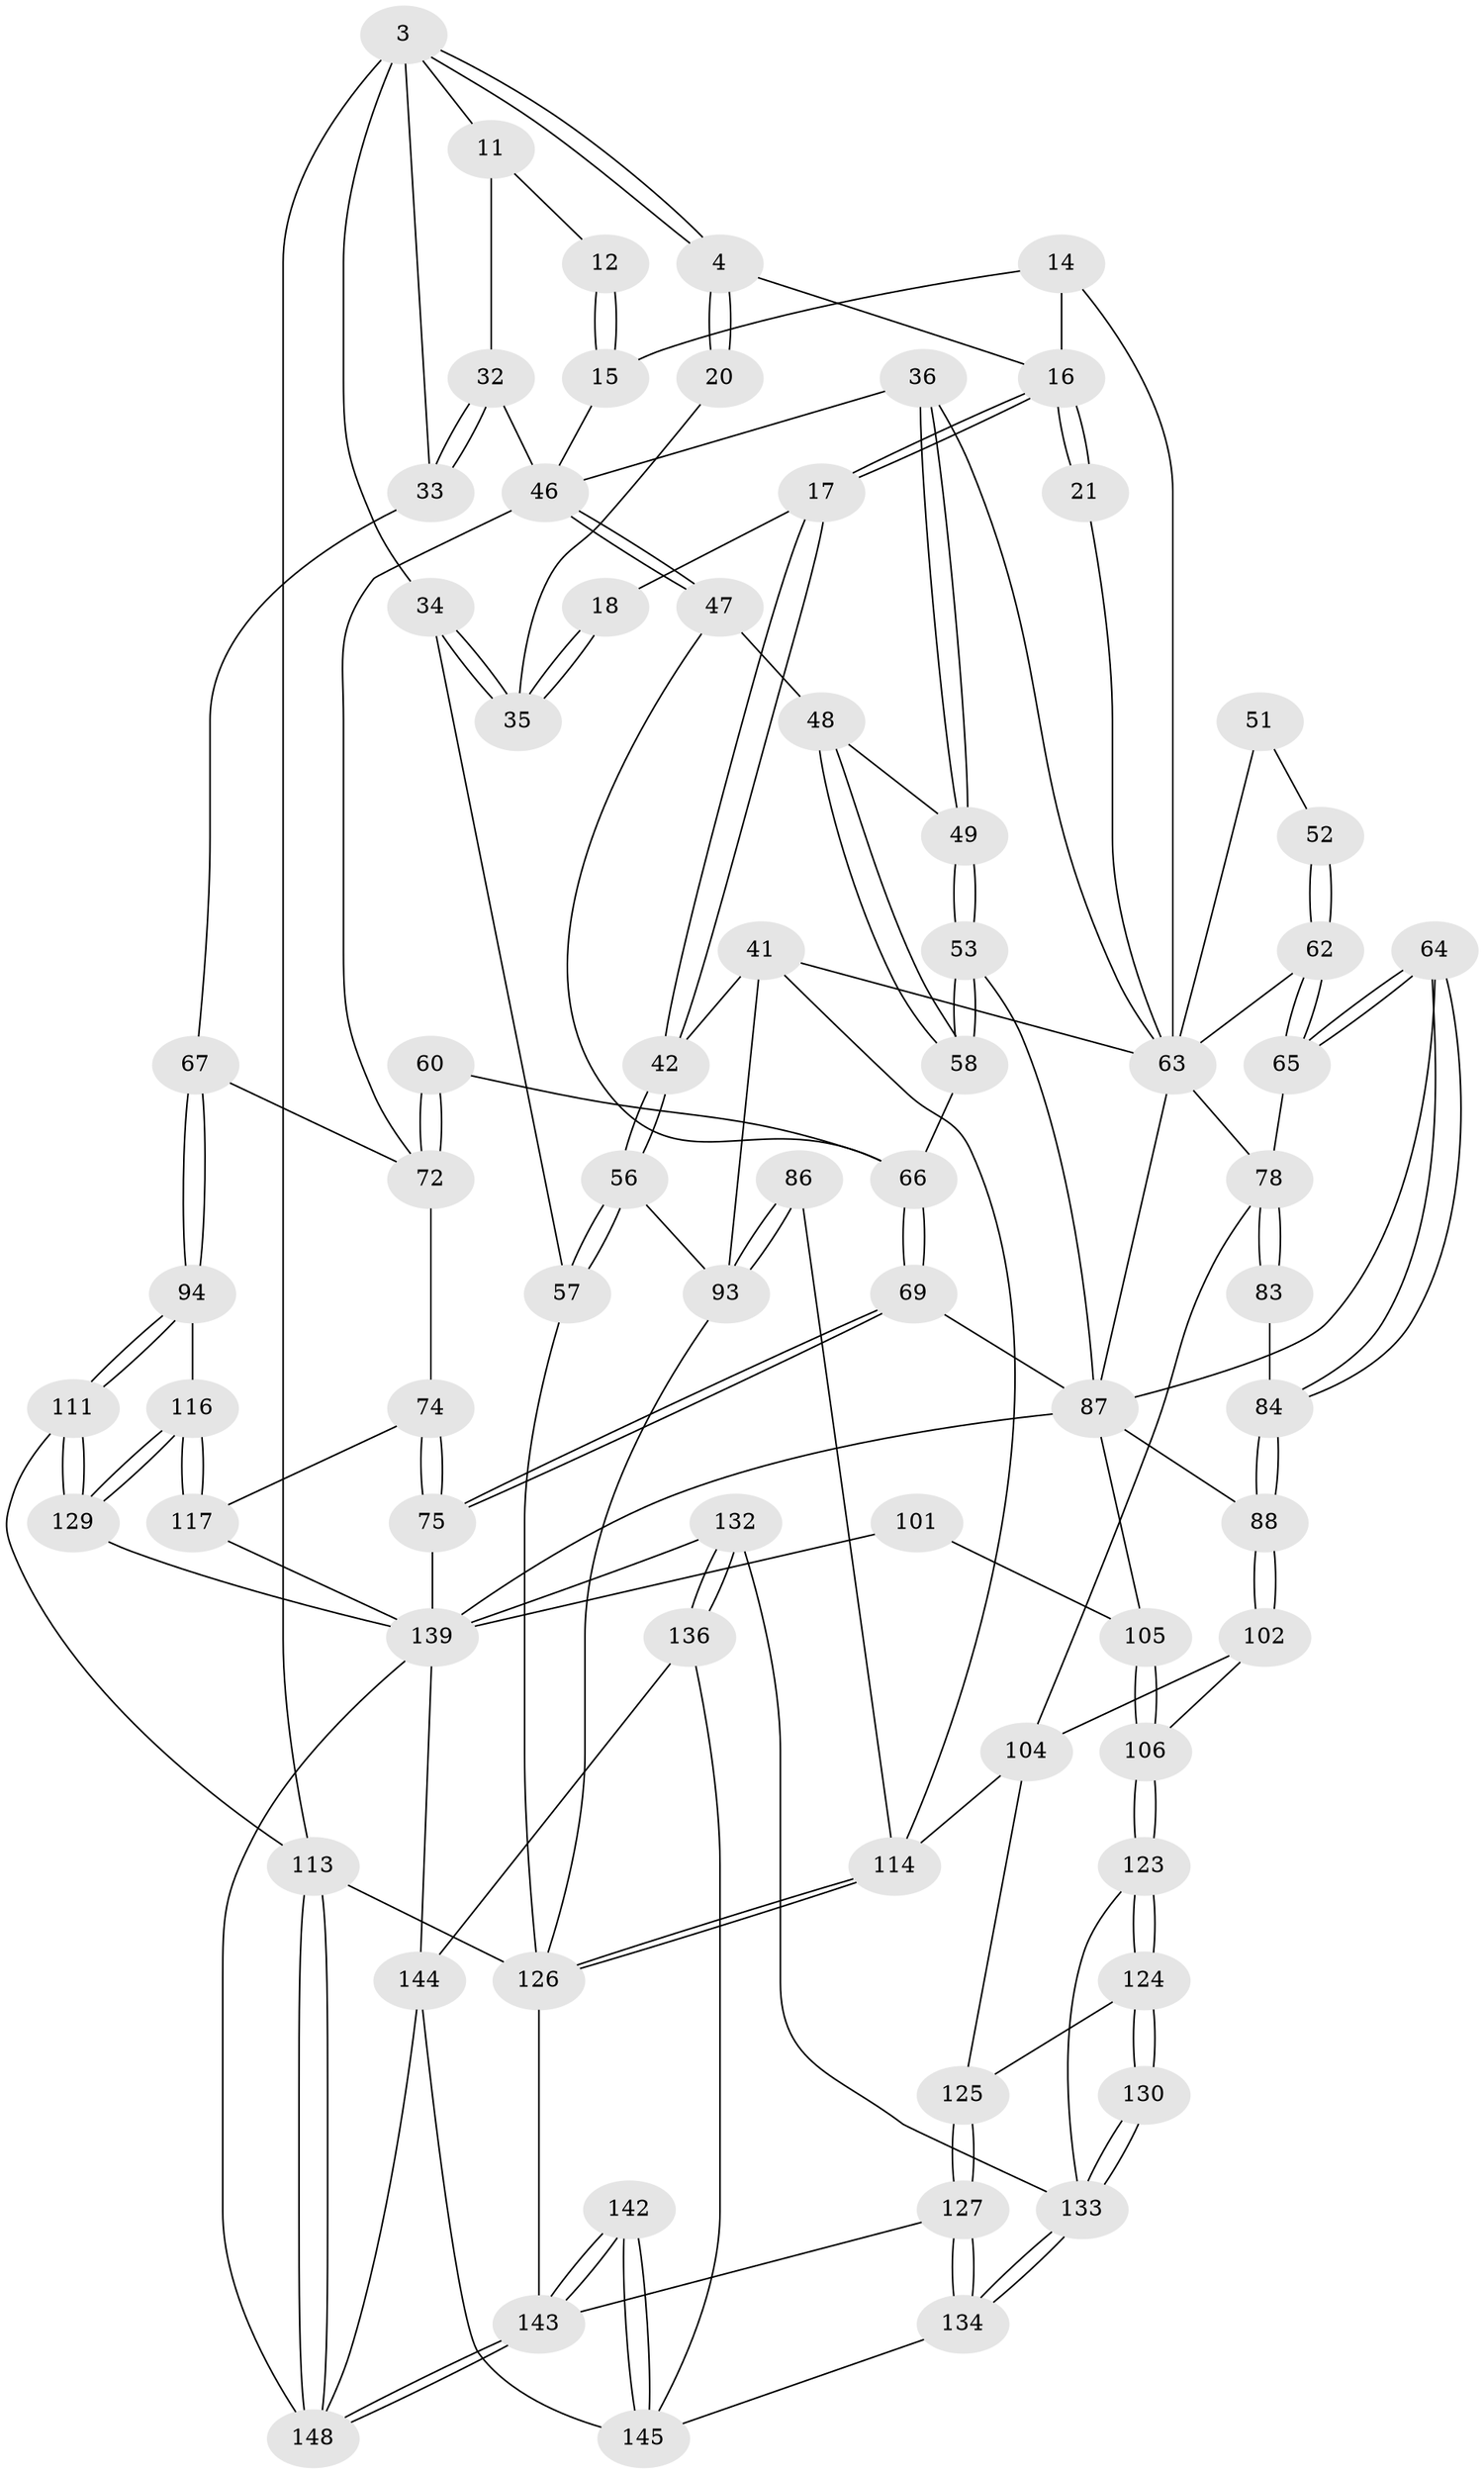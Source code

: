 // original degree distribution, {3: 0.02027027027027027, 6: 0.22297297297297297, 5: 0.5337837837837838, 4: 0.22297297297297297}
// Generated by graph-tools (version 1.1) at 2025/05/03/04/25 22:05:15]
// undirected, 74 vertices, 169 edges
graph export_dot {
graph [start="1"]
  node [color=gray90,style=filled];
  3 [pos="+0+0",super="+2"];
  4 [pos="+0.1849460392850648+0"];
  11 [pos="+0.9176905604864745+0.08871798843711108",super="+1"];
  12 [pos="+0.8844373464802164+0.0894577316471037"];
  14 [pos="+0.588864365702675+0.1401150084464978",super="+8+7"];
  15 [pos="+0.7576816936673763+0.13164449084752247",super="+13+10"];
  16 [pos="+0.18890812317539624+0.19287317418473954",super="+5+6"];
  17 [pos="+0.18524833502025836+0.20802889066075542"];
  18 [pos="+0.13062657186055793+0.1857277437356166"];
  20 [pos="+0.07808000980276024+0.12501485465993295"];
  21 [pos="+0.2961349104679812+0.13522237167560394"];
  32 [pos="+1+0.19095550034266257",super="+29"];
  33 [pos="+1+0.1820789349572995"];
  34 [pos="+0+0.2915851577268033",super="+27"];
  35 [pos="+0+0.2739573612531536",super="+28+19"];
  36 [pos="+0.7504138434097445+0.19685451949411023"];
  41 [pos="+0.22145016316378707+0.2999718953866028",super="+40"];
  42 [pos="+0.2052435769876317+0.2887540501172502"];
  46 [pos="+0.8710126578076727+0.24340460815970286",super="+31+45"];
  47 [pos="+0.8351685090901164+0.33328450453722963"];
  48 [pos="+0.8056057761845781+0.31467125667256474"];
  49 [pos="+0.7514363989778273+0.23751215722106714"];
  51 [pos="+0.5137268181074679+0.3214936057710729",super="+44"];
  52 [pos="+0.49885850989502495+0.33437478341023164"];
  53 [pos="+0.7046145600588032+0.359844150351439"];
  56 [pos="+0+0.3628487172994986"];
  57 [pos="+0+0.37549812023279444"];
  58 [pos="+0.7629176212924925+0.360418092366144"];
  60 [pos="+0.8861223584703376+0.3808901004541101"];
  62 [pos="+0.47005379392585167+0.37094688363043693"];
  63 [pos="+0.3945615869685895+0.3473068814994209",super="+39+50"];
  64 [pos="+0.5289275503010311+0.4098671030235726"];
  65 [pos="+0.4832923554770969+0.3848555089915197"];
  66 [pos="+0.8151050191675745+0.386747021257858",super="+61"];
  67 [pos="+1+0.324601486313247"];
  69 [pos="+0.7982514023952374+0.4096041446029054"];
  72 [pos="+0.9101122716984249+0.4489477235112776",super="+68+59"];
  74 [pos="+0.8387947575612859+0.5182351520982308",super="+73"];
  75 [pos="+0.8102294042796894+0.5083967023657174"];
  78 [pos="+0.4232183659961156+0.5182099443629203",super="+77+76"];
  83 [pos="+0.4437505666536221+0.5086677003046097"];
  84 [pos="+0.5190053229042701+0.49796216307631247"];
  86 [pos="+0.2649726422914529+0.5687201251622709"];
  87 [pos="+0.5926017807350499+0.5158859434921509",super="+71"];
  88 [pos="+0.5421124040534245+0.5155318079378222"];
  93 [pos="+0.03526060564569978+0.626188290009382",super="+82+81"];
  94 [pos="+1+0.6925884441196547"];
  101 [pos="+0.6643910918103549+0.6066834093949606",super="+90"];
  102 [pos="+0.5297185023585476+0.5848567659726412"];
  104 [pos="+0.4564797114399215+0.6293162584492145",super="+103+79"];
  105 [pos="+0.6263295027352477+0.6085786817299093",super="+91"];
  106 [pos="+0.626171016065639+0.6087343507449875"];
  111 [pos="+1+0.7404146105191038"];
  113 [pos="+0+1",super="+110"];
  114 [pos="+0.2873879791884951+0.6334880002854967",super="+85+80"];
  116 [pos="+0.8725609437640088+0.72355196152678",super="+115+95"];
  117 [pos="+0.8260129774604609+0.7115629041678918",super="+108+109"];
  123 [pos="+0.6131652334888996+0.6328224222401809"];
  124 [pos="+0.5078537328341434+0.6948164347917666"];
  125 [pos="+0.4789733631616966+0.6781812638753697"];
  126 [pos="+0.2973752155287788+0.7141699468830017",super="+97+112"];
  127 [pos="+0.3340360756383006+0.7590744198778637"];
  129 [pos="+0.9543723672005312+0.7970607443197373"];
  130 [pos="+0.5175734695697337+0.7088128576035124"];
  132 [pos="+0.7208086831409635+0.8183740132199857",super="+120"];
  133 [pos="+0.5627872772347947+0.8246231540726795",super="+121+122"];
  134 [pos="+0.560599682370793+0.8551372012557361"];
  136 [pos="+0.6990500760034167+0.856153182670468"];
  139 [pos="+0.8804091859500238+0.8991947631711171",super="+135+131+119+99"];
  142 [pos="+0.4825748100829075+1"];
  143 [pos="+0.45187796095941557+1",super="+141+128"];
  144 [pos="+0.7508563807445539+0.943603775933446",super="+140"];
  145 [pos="+0.7042258758715877+0.9569244133841707",super="+138"];
  148 [pos="+0.45169015510810384+1",super="+147"];
  3 -- 4;
  3 -- 4;
  3 -- 113 [weight=2];
  3 -- 33;
  3 -- 34;
  3 -- 11;
  4 -- 20;
  4 -- 20;
  4 -- 16;
  11 -- 12;
  11 -- 32;
  12 -- 15 [weight=2];
  12 -- 15;
  14 -- 15 [weight=2];
  14 -- 63 [weight=2];
  14 -- 16;
  15 -- 46;
  16 -- 17;
  16 -- 17;
  16 -- 21 [weight=2];
  16 -- 21;
  17 -- 18;
  17 -- 42;
  17 -- 42;
  18 -- 35 [weight=2];
  18 -- 35;
  20 -- 35;
  21 -- 63;
  32 -- 33;
  32 -- 33;
  32 -- 46 [weight=2];
  33 -- 67;
  34 -- 35 [weight=2];
  34 -- 35;
  34 -- 57;
  36 -- 49;
  36 -- 49;
  36 -- 63;
  36 -- 46;
  41 -- 42;
  41 -- 93;
  41 -- 114;
  41 -- 63;
  42 -- 56;
  42 -- 56;
  46 -- 47;
  46 -- 47;
  46 -- 72;
  47 -- 48;
  47 -- 66;
  48 -- 49;
  48 -- 58;
  48 -- 58;
  49 -- 53;
  49 -- 53;
  51 -- 52 [weight=2];
  51 -- 63 [weight=3];
  52 -- 62;
  52 -- 62;
  53 -- 58;
  53 -- 58;
  53 -- 87;
  56 -- 57;
  56 -- 57;
  56 -- 93;
  57 -- 126;
  58 -- 66;
  60 -- 72 [weight=2];
  60 -- 72;
  60 -- 66;
  62 -- 63;
  62 -- 65;
  62 -- 65;
  63 -- 78;
  63 -- 87;
  64 -- 65;
  64 -- 65;
  64 -- 84;
  64 -- 84;
  64 -- 87;
  65 -- 78;
  66 -- 69;
  66 -- 69;
  67 -- 94;
  67 -- 94;
  67 -- 72;
  69 -- 75;
  69 -- 75;
  69 -- 87;
  72 -- 74;
  74 -- 75;
  74 -- 75;
  74 -- 117 [weight=2];
  75 -- 139;
  78 -- 83 [weight=2];
  78 -- 83;
  78 -- 104;
  83 -- 84;
  84 -- 88;
  84 -- 88;
  86 -- 93 [weight=2];
  86 -- 93;
  86 -- 114;
  87 -- 88;
  87 -- 105;
  87 -- 139;
  88 -- 102;
  88 -- 102;
  93 -- 126;
  94 -- 111;
  94 -- 111;
  94 -- 116;
  101 -- 105 [weight=2];
  101 -- 139 [weight=2];
  102 -- 106;
  102 -- 104;
  104 -- 114 [weight=2];
  104 -- 125;
  105 -- 106;
  105 -- 106;
  106 -- 123;
  106 -- 123;
  111 -- 129;
  111 -- 129;
  111 -- 113;
  113 -- 148 [weight=2];
  113 -- 148;
  113 -- 126;
  114 -- 126;
  114 -- 126;
  116 -- 117 [weight=3];
  116 -- 117;
  116 -- 129;
  116 -- 129;
  117 -- 139 [weight=2];
  123 -- 124;
  123 -- 124;
  123 -- 133;
  124 -- 125;
  124 -- 130;
  124 -- 130;
  125 -- 127;
  125 -- 127;
  126 -- 143 [weight=2];
  127 -- 134;
  127 -- 134;
  127 -- 143;
  129 -- 139;
  130 -- 133 [weight=2];
  130 -- 133;
  132 -- 136;
  132 -- 136;
  132 -- 139 [weight=2];
  132 -- 133;
  133 -- 134;
  133 -- 134;
  134 -- 145;
  136 -- 145;
  136 -- 144;
  139 -- 148;
  139 -- 144;
  142 -- 143;
  142 -- 143;
  142 -- 145 [weight=2];
  142 -- 145;
  143 -- 148;
  143 -- 148;
  144 -- 145;
  144 -- 148;
}
